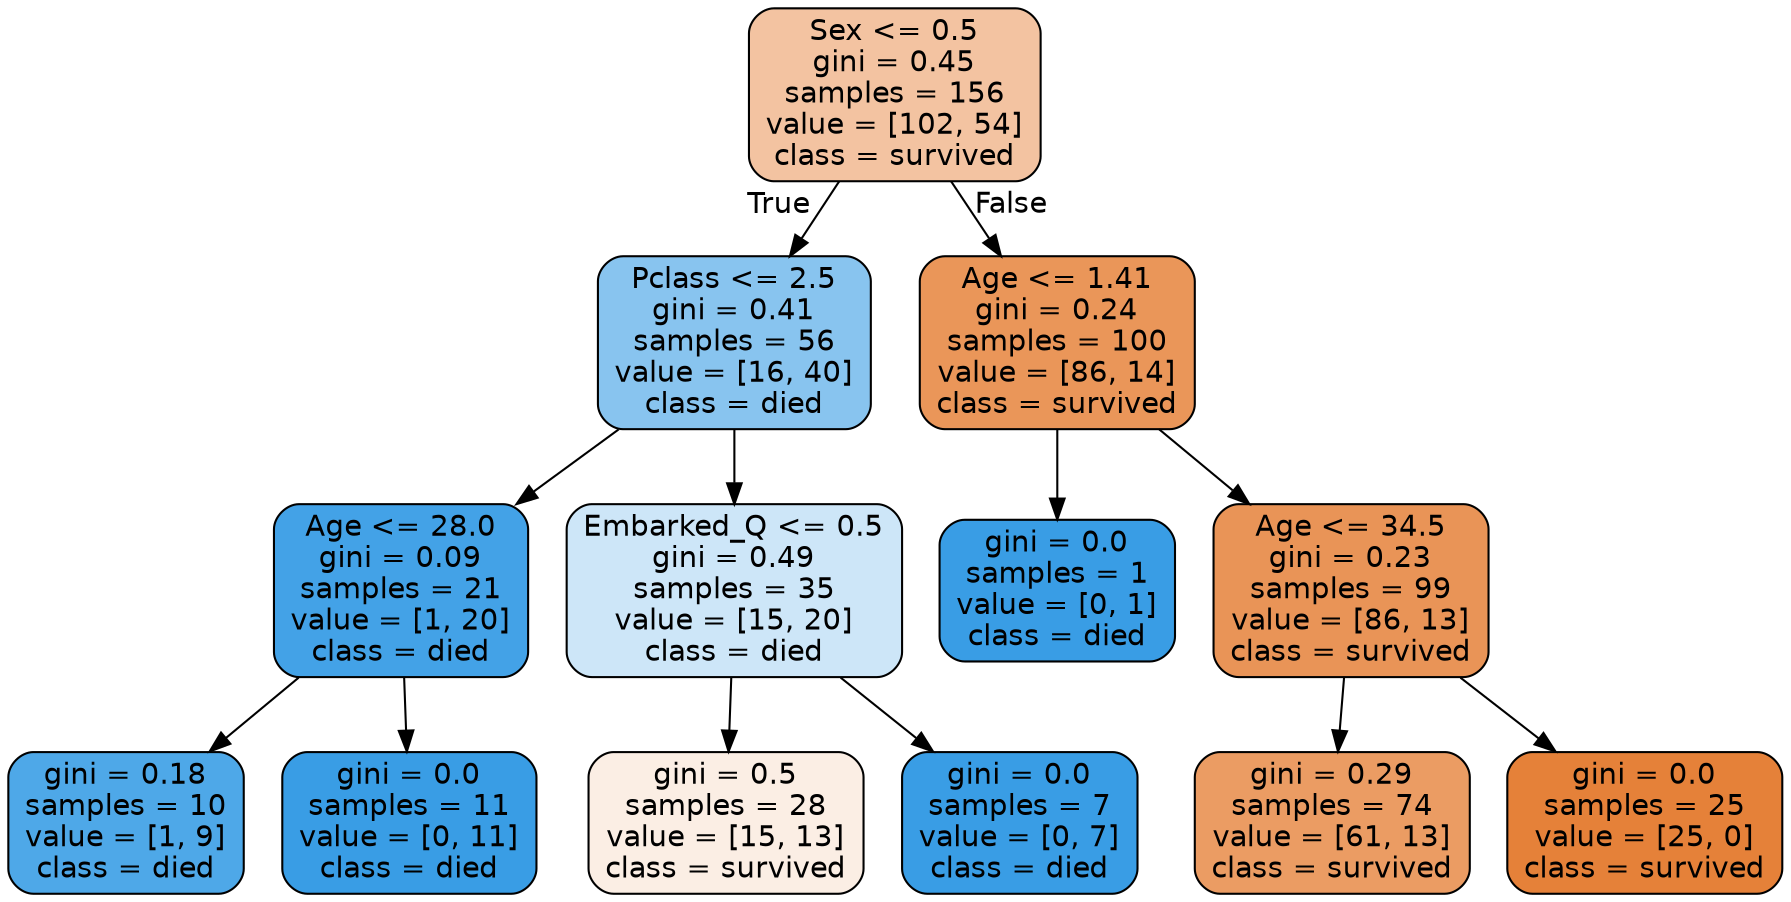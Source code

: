 digraph Tree {
node [shape=box, style="filled, rounded", color="black", fontname=helvetica] ;
edge [fontname=helvetica] ;
0 [label="Sex <= 0.5\ngini = 0.45\nsamples = 156\nvalue = [102, 54]\nclass = survived", fillcolor="#e5813978"] ;
1 [label="Pclass <= 2.5\ngini = 0.41\nsamples = 56\nvalue = [16, 40]\nclass = died", fillcolor="#399de599"] ;
0 -> 1 [labeldistance=2.5, labelangle=45, headlabel="True"] ;
2 [label="Age <= 28.0\ngini = 0.09\nsamples = 21\nvalue = [1, 20]\nclass = died", fillcolor="#399de5f2"] ;
1 -> 2 ;
3 [label="gini = 0.18\nsamples = 10\nvalue = [1, 9]\nclass = died", fillcolor="#399de5e3"] ;
2 -> 3 ;
4 [label="gini = 0.0\nsamples = 11\nvalue = [0, 11]\nclass = died", fillcolor="#399de5ff"] ;
2 -> 4 ;
5 [label="Embarked_Q <= 0.5\ngini = 0.49\nsamples = 35\nvalue = [15, 20]\nclass = died", fillcolor="#399de540"] ;
1 -> 5 ;
6 [label="gini = 0.5\nsamples = 28\nvalue = [15, 13]\nclass = survived", fillcolor="#e5813922"] ;
5 -> 6 ;
7 [label="gini = 0.0\nsamples = 7\nvalue = [0, 7]\nclass = died", fillcolor="#399de5ff"] ;
5 -> 7 ;
8 [label="Age <= 1.41\ngini = 0.24\nsamples = 100\nvalue = [86, 14]\nclass = survived", fillcolor="#e58139d5"] ;
0 -> 8 [labeldistance=2.5, labelangle=-45, headlabel="False"] ;
9 [label="gini = 0.0\nsamples = 1\nvalue = [0, 1]\nclass = died", fillcolor="#399de5ff"] ;
8 -> 9 ;
10 [label="Age <= 34.5\ngini = 0.23\nsamples = 99\nvalue = [86, 13]\nclass = survived", fillcolor="#e58139d8"] ;
8 -> 10 ;
11 [label="gini = 0.29\nsamples = 74\nvalue = [61, 13]\nclass = survived", fillcolor="#e58139c9"] ;
10 -> 11 ;
12 [label="gini = 0.0\nsamples = 25\nvalue = [25, 0]\nclass = survived", fillcolor="#e58139ff"] ;
10 -> 12 ;
}